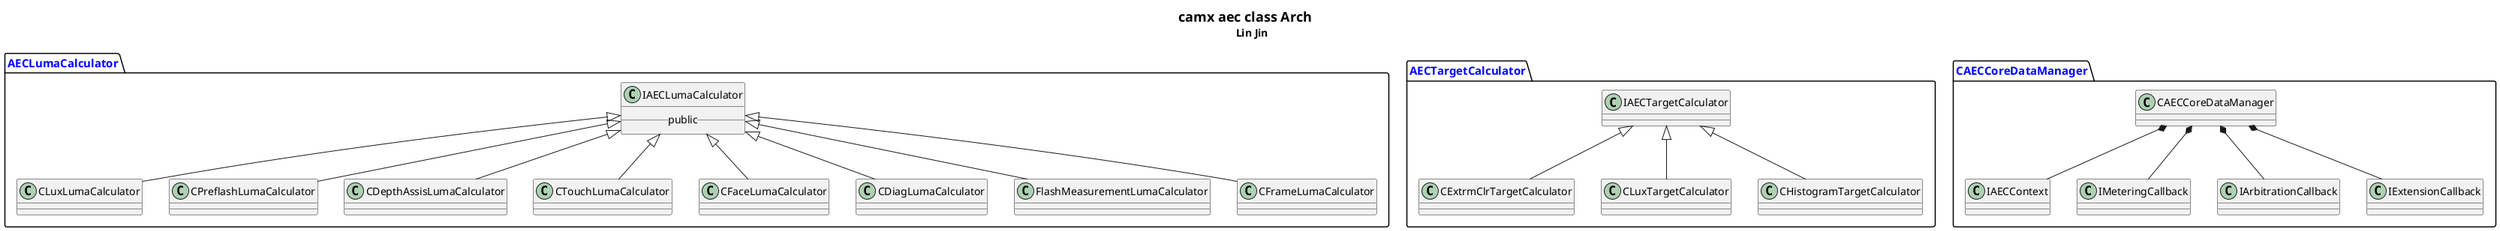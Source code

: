 @startuml
title <size:18>camx aec class Arch</size>\n     Lin Jin

/'派生，继承：<|--'/
/'组合：*-- ， 将会管理对象的生命周期'/
/'聚合：o--, 特指不管理对象的生命周期，但存在关联'/


package <color:blue><size:15>**AECLumaCalculator** {
  /'base class'/
  class IAECLumaCalculator {
  __public__
  }
  
  /'derive'/
  class CLuxLumaCalculator {
  }

  class CPreflashLumaCalculator {
  }

  class CDepthAssisLumaCalculator {
  }

  class CTouchLumaCalculator {
  }

  class CFaceLumaCalculator {
  }

  class CDiagLumaCalculator {
  }

  class FlashMeasurementLumaCalculator {
  }

  class CFrameLumaCalculator {
  }

  IAECLumaCalculator<|-down-CLuxLumaCalculator
  IAECLumaCalculator<|-down-CPreflashLumaCalculator
  IAECLumaCalculator<|-down-CDepthAssisLumaCalculator
  IAECLumaCalculator<|-down-CTouchLumaCalculator
  IAECLumaCalculator<|-down-CFaceLumaCalculator
  IAECLumaCalculator<|-down-CDiagLumaCalculator
  IAECLumaCalculator<|-down-FlashMeasurementLumaCalculator
  IAECLumaCalculator<|-down-CFrameLumaCalculator
}


package <color:blue><size:15>**AECTargetCalculator** {
  /'base class'/
  class IAECTargetCalculator {
  }

  /''/
  class CExtrmClrTargetCalculator {
  }

  class CLuxTargetCalculator {
  }

  class CHistogramTargetCalculator {
  }


  IAECTargetCalculator<|-down-CExtrmClrTargetCalculator
  IAECTargetCalculator<|-down-CLuxTargetCalculator
  IAECTargetCalculator<|-down-CHistogramTargetCalculator
}


package <color:blue><size:15>**CAECCoreDataManager** {
    class CAECCoreDataManager {
    }

    class IAECContext {
    }

    class IMeteringCallback {
    }

    class IArbitrationCallback {
    }

    class IExtensionCallback {
    }

    CAECCoreDataManager*-down-IAECContext
    CAECCoreDataManager*-down-IMeteringCallback
    CAECCoreDataManager*-down-IArbitrationCallback
    CAECCoreDataManager*-down-IExtensionCallback

}
@enduml
